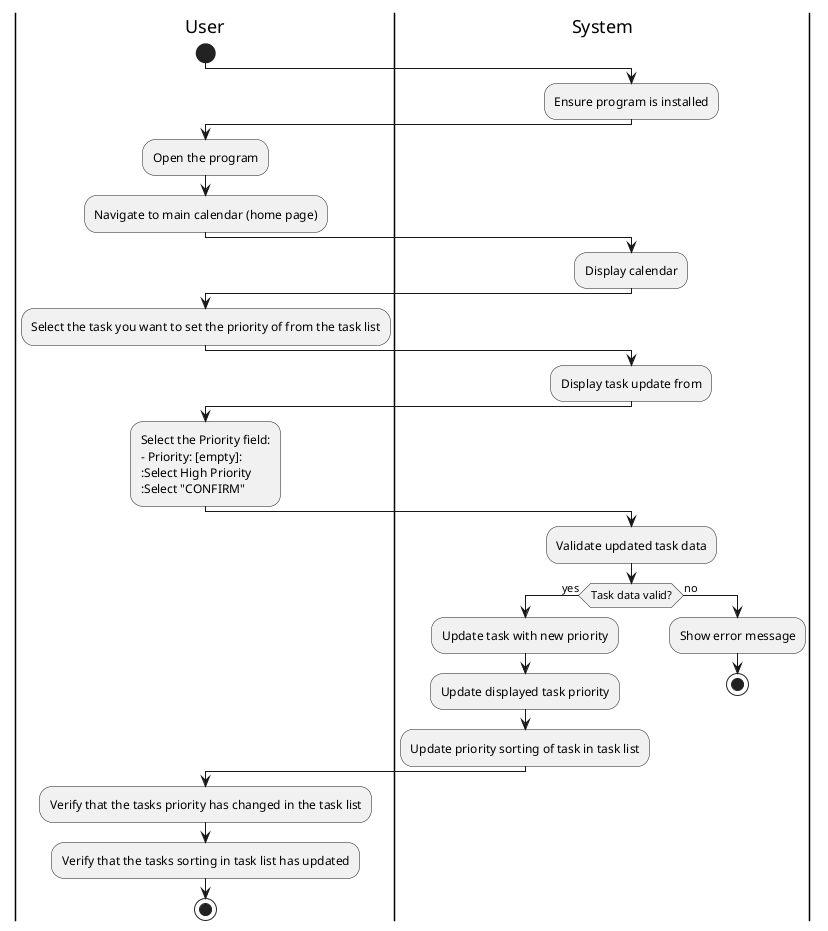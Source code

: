 @startuml
|User|
start

|System|
:Ensure program is installed;

|User|
:Open the program;
:Navigate to main calendar (home page);

|System|
:Display calendar;

|User|
:Select the task you want to set the priority of from the task list;

|System|
:Display task update from;

|User|
:Select the Priority field:
- Priority: [empty]:
:Select High Priority
:Select "CONFIRM";

|System|
:Validate updated task data;

|System|
if (Task data valid?) then (yes)
  :Update task with new priority;
  :Update displayed task priority;
  :Update priority sorting of task in task list;
else (no)
  :Show error message;
  stop
endif


|User|
:Verify that the tasks priority has changed in the task list;
:Verify that the tasks sorting in task list has updated;
stop

@enduml
